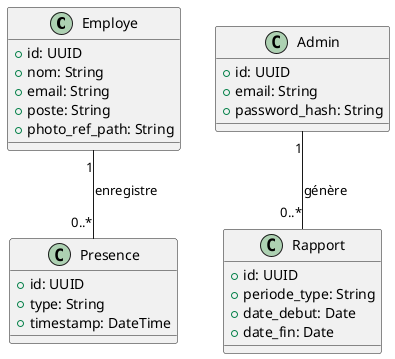 @startuml
class Employe {
  +id: UUID
  +nom: String
  +email: String
  +poste: String
  +photo_ref_path: String
}
class Presence {
  +id: UUID
  +type: String
  +timestamp: DateTime
}
class Admin {
  +id: UUID
  +email: String
  +password_hash: String
}
class Rapport {
  +id: UUID
  +periode_type: String
  +date_debut: Date
  +date_fin: Date
}

Employe "1" -- "0..*" Presence : enregistre
Admin "1" -- "0..*" Rapport : génère
@enduml
